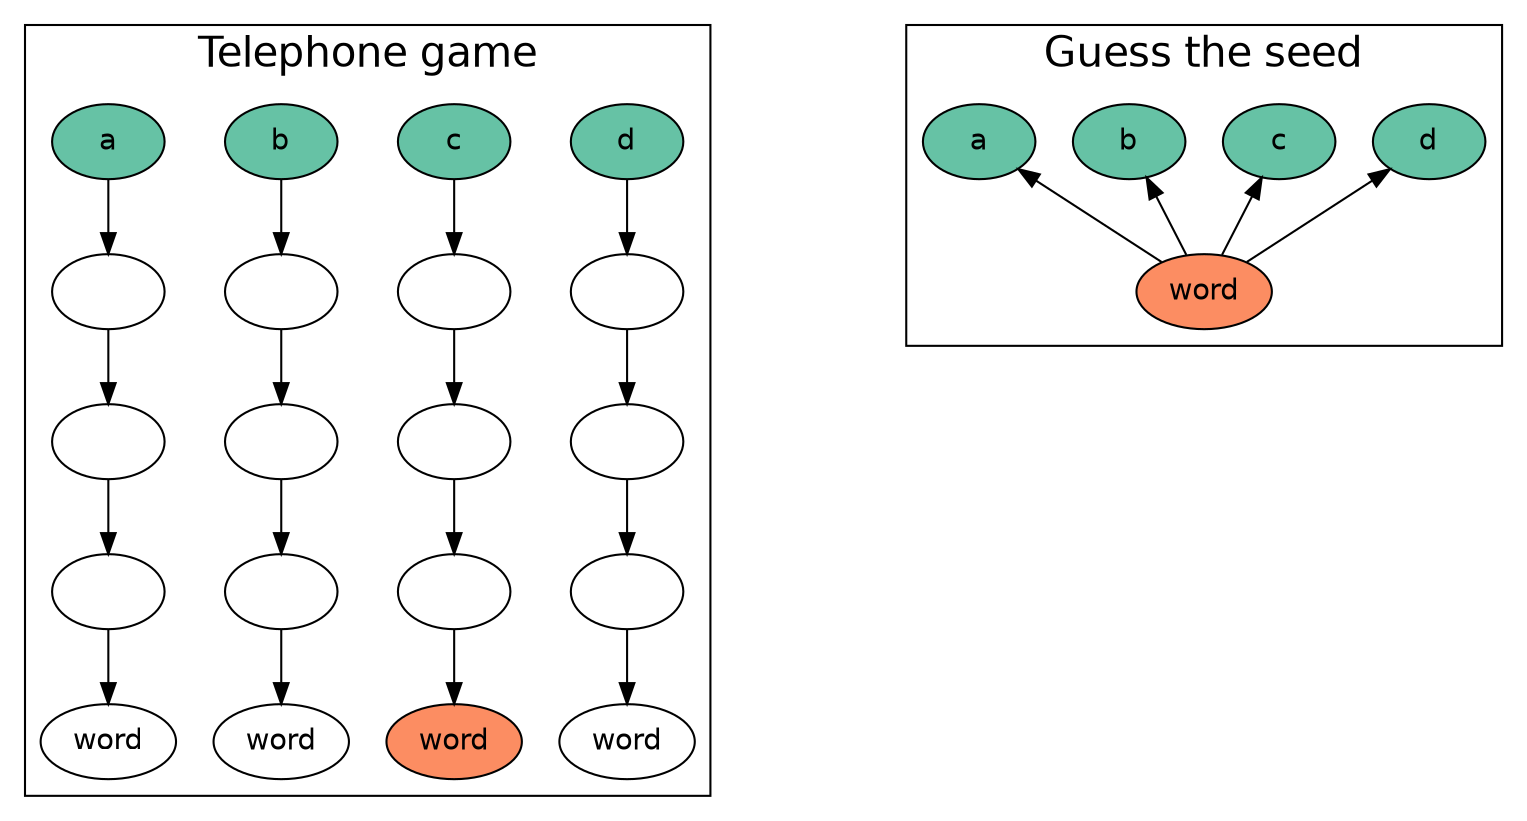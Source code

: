 digraph G {
  graph[fontname="helvetica"; fontsize=20];
  node[fontname="helvetica"];

  subgraph cluster0{
    label = "Telephone game"
    d -> d1 -> d2 -> d3 -> d4;
    c -> c1 -> c2 -> c3 -> c4;
    b -> b1 -> b2 -> b3 -> b4;
    a -> a1 -> a2 -> a3 -> a4;

    a[style="filled", fillcolor="#66c2a5"];
    b[style="filled", fillcolor="#66c2a5"];
    c[style="filled", fillcolor="#66c2a5"];
    d[style="filled", fillcolor="#66c2a5"];

    a1[label=""];
    a2[label=""];
    a3[label=""];

    b1[label=""];
    b2[label=""];
    b3[label=""];

    c1[label=""];
    c2[label=""];
    c3[label=""];

    d1[label=""];
    d2[label=""];
    d3[label=""];

    a4[label="word"];
    b4[label="word"];
    c4[label="word", style="filled", fillcolor="#fc8d62"];
    d4[label="word"];
  }

  gutter[style=invis];

  subgraph cluster1{
    label = "Guess the seed"
    choice_d[label="d"];
    choice_c[label="c"];
    choice_b[label="b"];
    choice_a[label="a"];

    {choice_a, choice_b, choice_c, choice_d} -> question[dir=back];

    choice_a[style="filled", fillcolor="#66c2a5"];
    choice_b[style="filled", fillcolor="#66c2a5"];
    choice_c[style="filled", fillcolor="#66c2a5"];
    choice_d[style="filled", fillcolor="#66c2a5"];

    question[label="word", style="filled", fillcolor="#fc8d62"];
  }

}